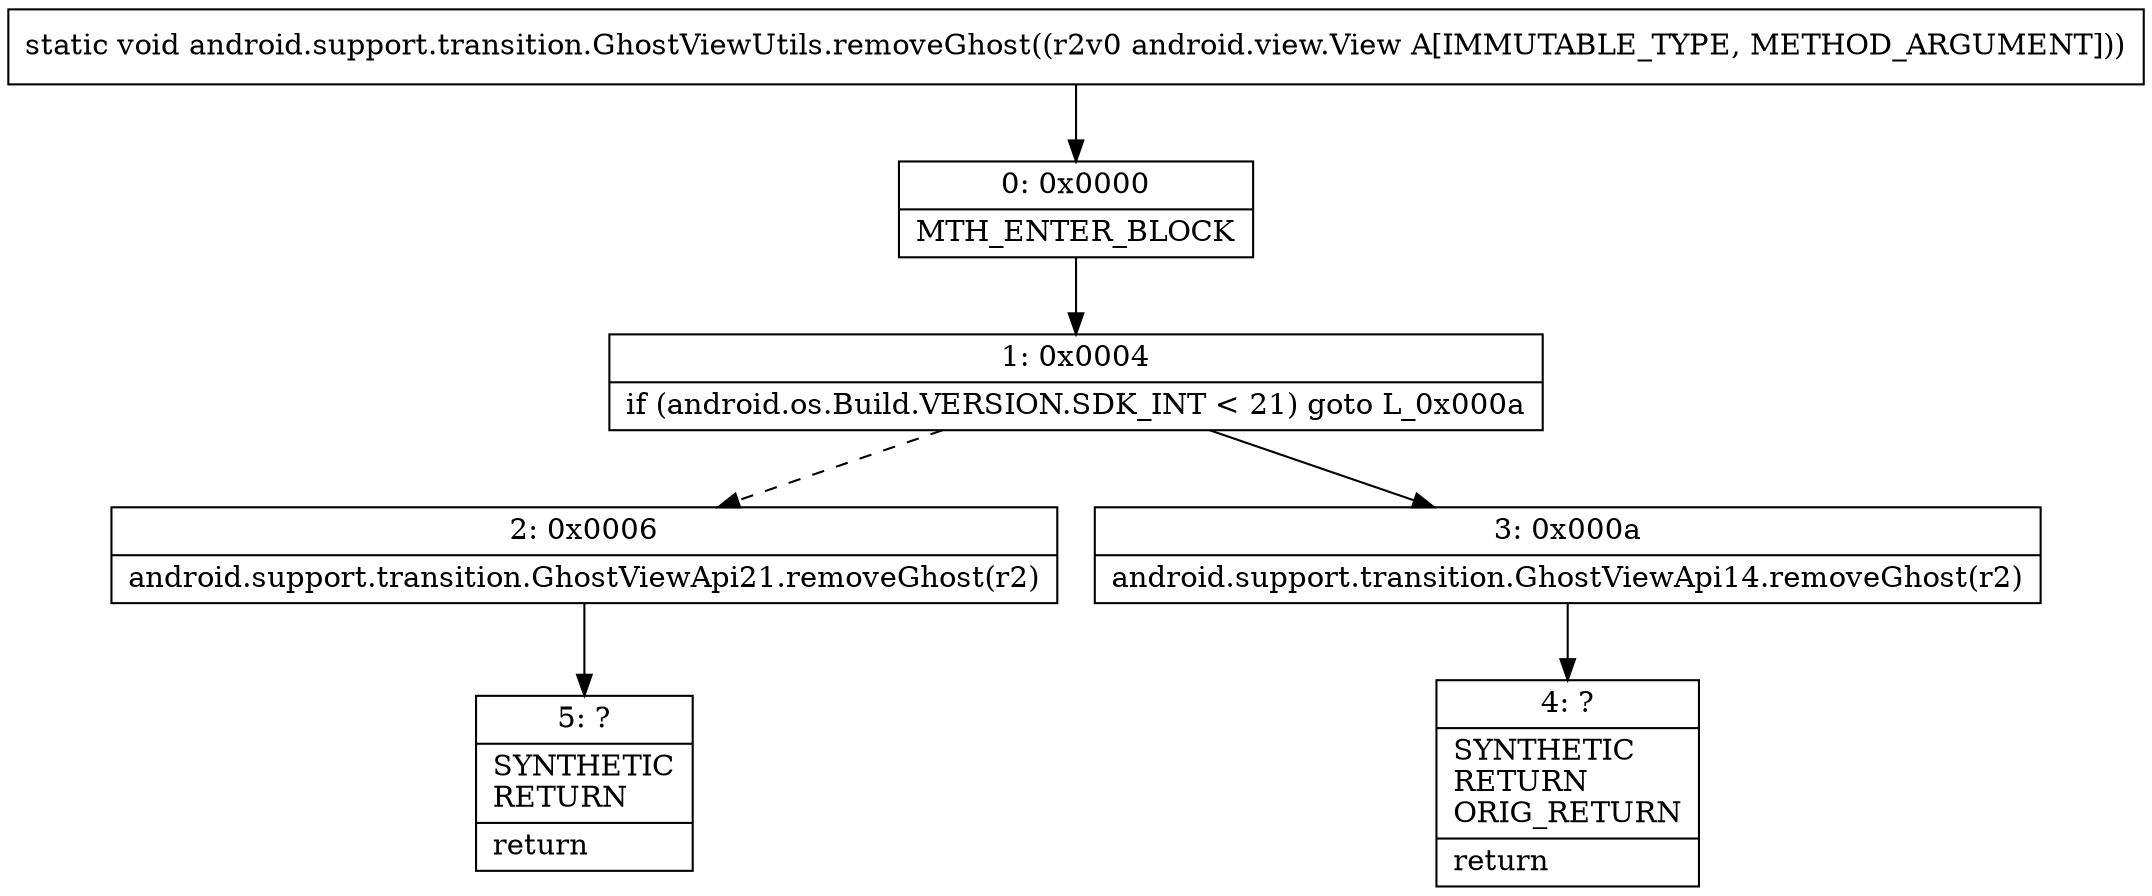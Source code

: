 digraph "CFG forandroid.support.transition.GhostViewUtils.removeGhost(Landroid\/view\/View;)V" {
Node_0 [shape=record,label="{0\:\ 0x0000|MTH_ENTER_BLOCK\l}"];
Node_1 [shape=record,label="{1\:\ 0x0004|if (android.os.Build.VERSION.SDK_INT \< 21) goto L_0x000a\l}"];
Node_2 [shape=record,label="{2\:\ 0x0006|android.support.transition.GhostViewApi21.removeGhost(r2)\l}"];
Node_3 [shape=record,label="{3\:\ 0x000a|android.support.transition.GhostViewApi14.removeGhost(r2)\l}"];
Node_4 [shape=record,label="{4\:\ ?|SYNTHETIC\lRETURN\lORIG_RETURN\l|return\l}"];
Node_5 [shape=record,label="{5\:\ ?|SYNTHETIC\lRETURN\l|return\l}"];
MethodNode[shape=record,label="{static void android.support.transition.GhostViewUtils.removeGhost((r2v0 android.view.View A[IMMUTABLE_TYPE, METHOD_ARGUMENT])) }"];
MethodNode -> Node_0;
Node_0 -> Node_1;
Node_1 -> Node_2[style=dashed];
Node_1 -> Node_3;
Node_2 -> Node_5;
Node_3 -> Node_4;
}

